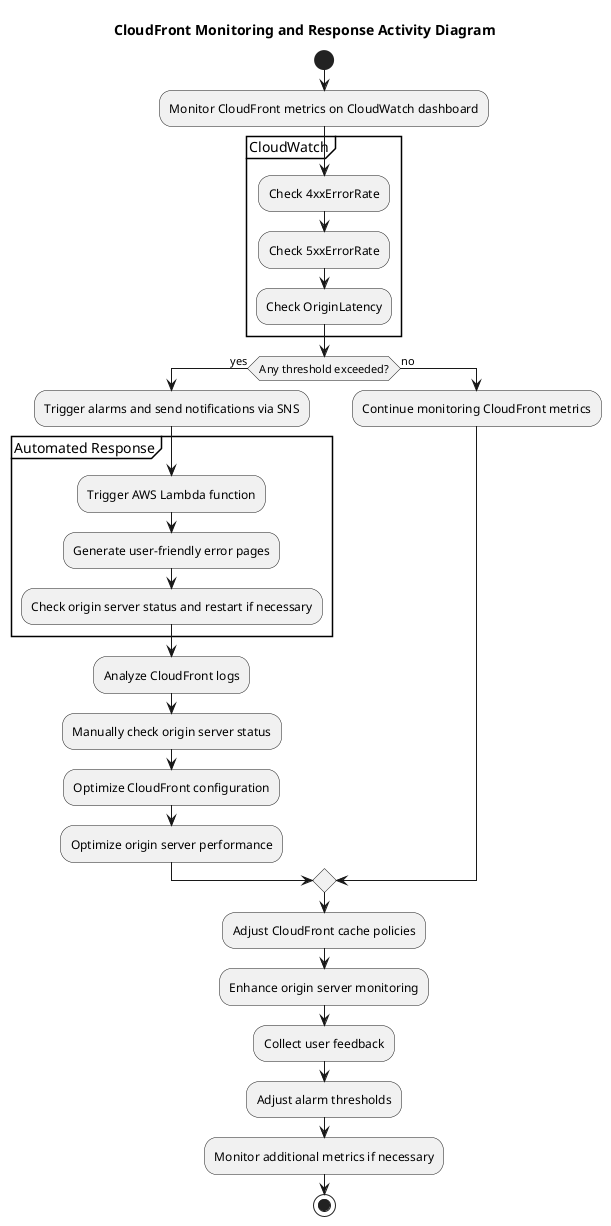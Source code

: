 @startuml
title CloudFront Monitoring and Response Activity Diagram

start

:Monitor CloudFront metrics on CloudWatch dashboard;

partition CloudWatch {
  :Check 4xxErrorRate;
  :Check 5xxErrorRate;
  :Check OriginLatency;
}

if (Any threshold exceeded?) then (yes)
  :Trigger alarms and send notifications via SNS;

  partition Automated Response {
    :Trigger AWS Lambda function;
    :Generate user-friendly error pages;
    :Check origin server status and restart if necessary;
  }

  :Analyze CloudFront logs;
  :Manually check origin server status;
  :Optimize CloudFront configuration;
  :Optimize origin server performance;
else (no)
  :Continue monitoring CloudFront metrics;
endif

:Adjust CloudFront cache policies;
:Enhance origin server monitoring;
:Collect user feedback;

:Adjust alarm thresholds;
:Monitor additional metrics if necessary;

stop
@enduml
